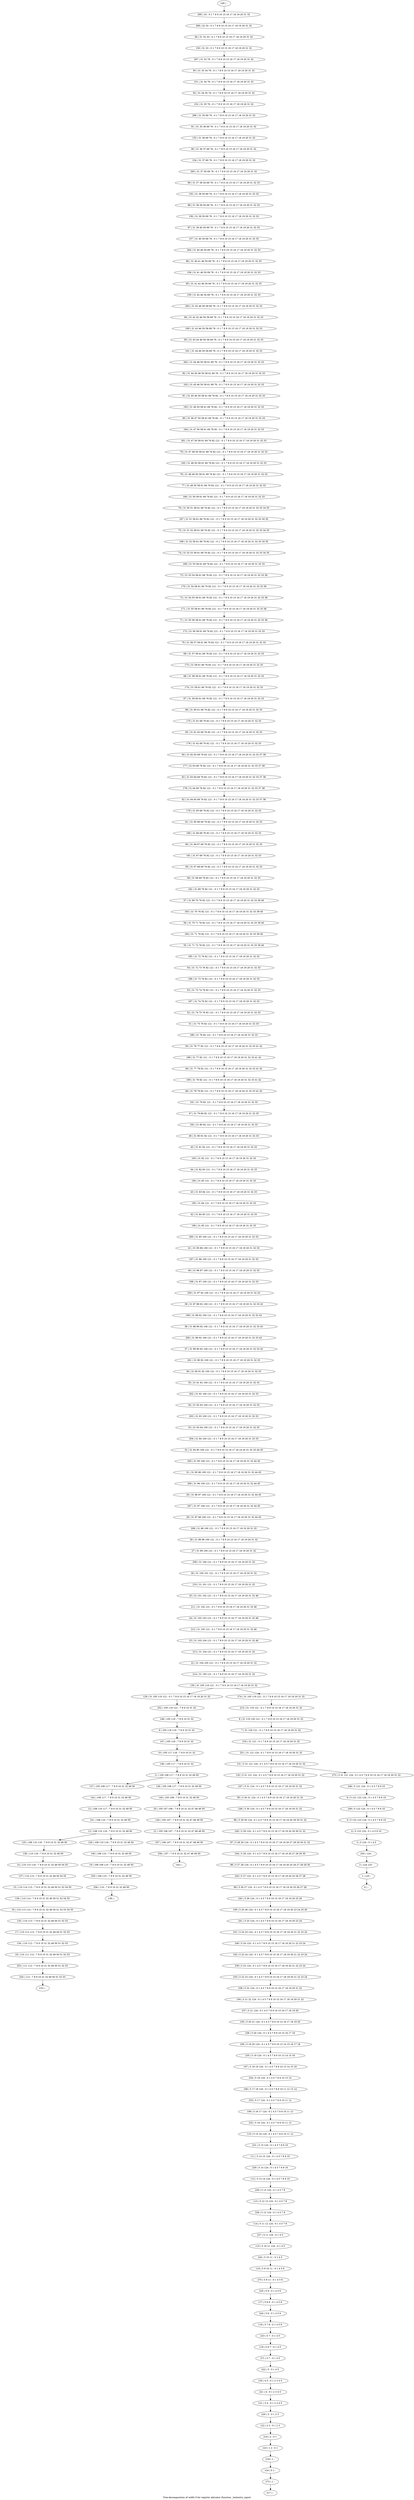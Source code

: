 digraph G {
graph [label="Tree-decomposition of width 9 for register allocator (function _textentry_input)"]
0[label="0 | : "];
1[label="1 | 125 : "];
2[label="2 | 124 125 : "];
3[label="3 | 5 124 : 0 1 4 5 "];
4[label="4 | 5 123 124 : 0 1 4 5 9 10 "];
5[label="5 | 5 122 123 124 : 0 1 4 5 7 8 9 10 "];
6[label="6 | 5 121 122 124 : 0 1 4 5 7 8 9 10 "];
7[label="7 | 31 120 121 : 0 1 7 8 9 10 15 16 17 18 19 20 31 32 "];
8[label="8 | 31 119 120 121 : 0 1 7 8 9 10 15 16 17 18 19 20 31 32 "];
9[label="9 | 105 118 119 : 7 8 9 10 31 32 "];
10[label="10 | 105 117 118 : 7 8 9 10 31 32 "];
11[label="11 | 105 108 117 : 7 8 9 10 31 32 49 50 "];
12[label="12 | 108 110 117 : 7 8 9 10 31 32 49 50 "];
13[label="13 | 108 110 116 : 7 8 9 10 31 32 49 50 "];
14[label="14 | 110 115 116 : 7 8 9 10 31 32 49 50 54 55 "];
15[label="15 | 110 114 115 : 7 8 9 10 31 32 49 50 51 52 54 55 "];
16[label="16 | 110 113 114 : 7 8 9 10 31 32 49 50 51 52 53 54 55 "];
17[label="17 | 110 112 113 : 7 8 9 10 31 32 49 50 51 52 53 "];
18[label="18 | 110 111 112 : 7 8 9 10 31 32 49 50 51 52 53 "];
19[label="19 | 108 109 110 : 7 8 9 10 31 32 49 50 "];
20[label="20 | 105 107 108 : 7 8 9 10 31 32 47 48 49 50 "];
21[label="21 | 105 106 107 : 7 8 9 10 31 32 47 48 49 50 "];
22[label="22 | 31 104 105 121 : 0 1 7 8 9 10 15 16 17 18 19 20 31 32 "];
23[label="23 | 31 103 104 121 : 0 1 7 8 9 10 15 16 17 18 19 20 31 32 46 "];
24[label="24 | 31 102 103 121 : 0 1 7 8 9 10 15 16 17 18 19 20 31 32 46 "];
25[label="25 | 31 101 102 121 : 0 1 7 8 9 10 15 16 17 18 19 20 31 32 46 "];
26[label="26 | 31 100 101 121 : 0 1 7 8 9 10 15 16 17 18 19 20 31 32 "];
27[label="27 | 31 99 100 121 : 0 1 7 8 9 10 15 16 17 18 19 20 31 32 "];
28[label="28 | 31 98 99 100 121 : 0 1 7 8 9 10 15 16 17 18 19 20 31 32 "];
29[label="29 | 31 97 98 100 121 : 0 1 7 8 9 10 15 16 17 18 19 20 31 32 44 45 "];
30[label="30 | 31 96 97 100 121 : 0 1 7 8 9 10 15 16 17 18 19 20 31 32 44 45 "];
31[label="31 | 31 95 96 100 121 : 0 1 7 8 9 10 15 16 17 18 19 20 31 32 44 45 "];
32[label="32 | 31 94 95 100 121 : 0 1 7 8 9 10 15 16 17 18 19 20 31 32 33 44 45 "];
33[label="33 | 31 93 94 100 121 : 0 1 7 8 9 10 15 16 17 18 19 20 31 32 33 "];
34[label="34 | 31 92 93 100 121 : 0 1 7 8 9 10 15 16 17 18 19 20 31 32 33 "];
35[label="35 | 31 91 92 100 121 : 0 1 7 8 9 10 15 16 17 18 19 20 31 32 33 "];
36[label="36 | 31 90 91 92 100 121 : 0 1 7 8 9 10 15 16 17 18 19 20 31 32 33 "];
37[label="37 | 31 89 90 92 100 121 : 0 1 7 8 9 10 15 16 17 18 19 20 31 32 33 43 "];
38[label="38 | 31 88 89 92 100 121 : 0 1 7 8 9 10 15 16 17 18 19 20 31 32 33 43 "];
39[label="39 | 31 87 88 92 100 121 : 0 1 7 8 9 10 15 16 17 18 19 20 31 32 33 43 "];
40[label="40 | 31 86 87 100 121 : 0 1 7 8 9 10 15 16 17 18 19 20 31 32 33 "];
41[label="41 | 31 85 86 100 121 : 0 1 7 8 9 10 15 16 17 18 19 20 31 32 33 "];
42[label="42 | 31 84 85 121 : 0 1 7 8 9 10 15 16 17 18 19 20 31 32 33 "];
43[label="43 | 31 83 84 121 : 0 1 7 8 9 10 15 16 17 18 19 20 31 32 33 "];
44[label="44 | 31 82 83 121 : 0 1 7 8 9 10 15 16 17 18 19 20 31 32 33 "];
45[label="45 | 31 81 82 121 : 0 1 7 8 9 10 15 16 17 18 19 20 31 32 33 "];
46[label="46 | 31 80 81 82 121 : 0 1 7 8 9 10 15 16 17 18 19 20 31 32 33 "];
47[label="47 | 31 79 80 82 121 : 0 1 7 8 9 10 15 16 17 18 19 20 31 32 33 "];
48[label="48 | 31 78 79 82 121 : 0 1 7 8 9 10 15 16 17 18 19 20 31 32 33 41 42 "];
49[label="49 | 31 77 78 82 121 : 0 1 7 8 9 10 15 16 17 18 19 20 31 32 33 41 42 "];
50[label="50 | 31 76 77 82 121 : 0 1 7 8 9 10 15 16 17 18 19 20 31 32 33 41 42 "];
51[label="51 | 31 75 76 82 121 : 0 1 7 8 9 10 15 16 17 18 19 20 31 32 33 "];
52[label="52 | 31 74 75 76 82 121 : 0 1 7 8 9 10 15 16 17 18 19 20 31 32 33 "];
53[label="53 | 31 73 74 76 82 121 : 0 1 7 8 9 10 15 16 17 18 19 20 31 32 33 "];
54[label="54 | 31 72 73 76 82 121 : 0 1 7 8 9 10 15 16 17 18 19 20 31 32 33 "];
55[label="55 | 31 71 72 76 82 121 : 0 1 7 8 9 10 15 16 17 18 19 20 31 32 33 39 40 "];
56[label="56 | 31 70 71 76 82 121 : 0 1 7 8 9 10 15 16 17 18 19 20 31 32 33 39 40 "];
57[label="57 | 31 69 70 76 82 121 : 0 1 7 8 9 10 15 16 17 18 19 20 31 32 33 39 40 "];
58[label="58 | 31 68 69 76 82 121 : 0 1 7 8 9 10 15 16 17 18 19 20 31 32 33 "];
59[label="59 | 31 67 68 69 76 82 121 : 0 1 7 8 9 10 15 16 17 18 19 20 31 32 33 "];
60[label="60 | 31 66 67 69 76 82 121 : 0 1 7 8 9 10 15 16 17 18 19 20 31 32 33 "];
61[label="61 | 31 65 66 69 76 82 121 : 0 1 7 8 9 10 15 16 17 18 19 20 31 32 33 "];
62[label="62 | 31 64 65 69 76 82 121 : 0 1 7 8 9 10 15 16 17 18 19 20 31 32 33 37 38 "];
63[label="63 | 31 63 64 69 76 82 121 : 0 1 7 8 9 10 15 16 17 18 19 20 31 32 33 37 38 "];
64[label="64 | 31 62 63 69 76 82 121 : 0 1 7 8 9 10 15 16 17 18 19 20 31 32 33 37 38 "];
65[label="65 | 31 61 62 69 76 82 121 : 0 1 7 8 9 10 15 16 17 18 19 20 31 32 33 "];
66[label="66 | 31 60 61 69 76 82 121 : 0 1 7 8 9 10 15 16 17 18 19 20 31 32 33 "];
67[label="67 | 31 59 60 61 69 76 82 121 : 0 1 7 8 9 10 15 16 17 18 19 20 31 32 33 "];
68[label="68 | 31 58 59 61 69 76 82 121 : 0 1 7 8 9 10 15 16 17 18 19 20 31 32 33 "];
69[label="69 | 31 57 58 61 69 76 82 121 : 0 1 7 8 9 10 15 16 17 18 19 20 31 32 33 "];
70[label="70 | 31 56 57 58 61 69 76 82 121 : 0 1 7 8 9 10 15 16 17 18 19 20 31 32 33 "];
71[label="71 | 31 55 56 58 61 69 76 82 121 : 0 1 7 8 9 10 15 16 17 18 19 20 31 32 33 36 "];
72[label="72 | 31 54 55 58 61 69 76 82 121 : 0 1 7 8 9 10 15 16 17 18 19 20 31 32 33 36 "];
73[label="73 | 31 53 54 58 61 69 76 82 121 : 0 1 7 8 9 10 15 16 17 18 19 20 31 32 33 36 "];
74[label="74 | 31 52 53 58 61 69 76 82 121 : 0 1 7 8 9 10 15 16 17 18 19 20 31 32 33 34 35 "];
75[label="75 | 31 51 52 58 61 69 76 82 121 : 0 1 7 8 9 10 15 16 17 18 19 20 31 32 33 34 35 "];
76[label="76 | 31 50 51 58 61 69 76 82 121 : 0 1 7 8 9 10 15 16 17 18 19 20 31 32 33 34 35 "];
77[label="77 | 31 49 50 58 61 69 76 82 121 : 0 1 7 8 9 10 15 16 17 18 19 20 31 32 33 "];
78[label="78 | 31 48 49 50 58 61 69 76 82 121 : 0 1 7 8 9 10 15 16 17 18 19 20 31 32 33 "];
79[label="79 | 31 47 48 50 58 61 69 76 82 121 : 0 1 7 8 9 10 15 16 17 18 19 20 31 32 33 "];
80[label="80 | 31 46 47 50 58 61 69 76 82 : 0 1 7 8 9 10 15 16 17 18 19 20 31 32 33 "];
81[label="81 | 31 45 46 50 58 61 69 76 82 : 0 1 7 8 9 10 15 16 17 18 19 20 31 32 33 "];
82[label="82 | 31 44 45 46 50 58 61 69 76 : 0 1 7 8 9 10 15 16 17 18 19 20 31 32 33 "];
83[label="83 | 31 43 44 46 50 58 69 76 : 0 1 7 8 9 10 15 16 17 18 19 20 31 32 33 "];
84[label="84 | 31 42 43 46 50 58 69 76 : 0 1 7 8 9 10 15 16 17 18 19 20 31 32 33 "];
85[label="85 | 31 41 42 46 50 69 76 : 0 1 7 8 9 10 15 16 17 18 19 20 31 32 33 "];
86[label="86 | 31 40 41 46 50 69 76 : 0 1 7 8 9 10 15 16 17 18 19 20 31 32 33 "];
87[label="87 | 31 39 40 50 69 76 : 0 1 7 8 9 10 15 16 17 18 19 20 31 32 33 "];
88[label="88 | 31 38 39 50 69 76 : 0 1 7 8 9 10 15 16 17 18 19 20 31 32 33 "];
89[label="89 | 31 37 38 50 69 76 : 0 1 7 8 9 10 15 16 17 18 19 20 31 32 33 "];
90[label="90 | 31 36 37 69 76 : 0 1 7 8 9 10 15 16 17 18 19 20 31 32 "];
91[label="91 | 31 35 36 69 76 : 0 1 7 8 9 10 15 16 17 18 19 20 31 32 "];
92[label="92 | 31 34 35 76 : 0 1 7 8 9 10 15 16 17 18 19 20 31 32 "];
93[label="93 | 31 33 34 76 : 0 1 7 8 9 10 15 16 17 18 19 20 31 32 "];
94[label="94 | 31 32 33 : 0 1 7 8 9 10 15 16 17 18 19 20 31 32 "];
95[label="95 | 5 30 31 124 : 0 1 4 5 7 8 9 10 15 16 17 18 19 20 31 32 "];
96[label="96 | 5 29 30 124 : 0 1 4 5 7 8 9 10 15 16 17 18 19 20 29 30 31 32 "];
97[label="97 | 5 28 29 124 : 0 1 4 5 7 8 9 10 15 16 17 18 19 20 27 28 29 30 31 32 "];
98[label="98 | 5 27 28 124 : 0 1 4 5 7 8 9 10 15 16 17 18 19 20 25 26 27 28 29 30 "];
99[label="99 | 5 26 27 124 : 0 1 4 5 7 8 9 10 15 16 17 18 19 20 25 26 27 28 "];
100[label="100 | 5 25 26 124 : 0 1 4 5 7 8 9 10 15 16 17 18 19 20 23 24 25 26 "];
101[label="101 | 5 24 25 124 : 0 1 4 5 7 8 9 10 15 16 17 18 19 20 21 22 23 24 "];
102[label="102 | 5 23 24 124 : 0 1 4 5 7 8 9 10 15 16 17 18 19 20 21 22 23 24 "];
103[label="103 | 5 22 23 124 : 0 1 4 5 7 8 9 10 15 16 17 18 19 20 21 22 23 24 "];
104[label="104 | 5 21 22 124 : 0 1 4 5 7 8 9 10 15 16 17 18 19 20 21 22 "];
105[label="105 | 5 20 21 124 : 0 1 4 5 7 8 9 10 15 16 17 18 19 20 "];
106[label="106 | 5 19 20 124 : 0 1 4 5 7 8 9 10 13 14 15 16 17 18 "];
107[label="107 | 5 18 19 124 : 0 1 4 5 7 8 9 10 13 14 15 16 "];
108[label="108 | 5 17 18 124 : 0 1 4 5 7 8 9 10 11 12 13 14 "];
109[label="109 | 5 16 17 124 : 0 1 4 5 7 8 9 10 11 12 "];
110[label="110 | 5 15 16 124 : 0 1 4 5 7 8 9 10 11 12 "];
111[label="111 | 5 14 15 124 : 0 1 4 5 7 8 9 10 "];
112[label="112 | 5 13 14 124 : 0 1 4 5 7 8 9 10 "];
113[label="113 | 5 12 13 124 : 0 1 4 5 7 8 "];
114[label="114 | 5 11 12 124 : 0 1 4 5 7 8 "];
115[label="115 | 5 10 11 124 : 0 1 4 5 "];
116[label="116 | 5 9 10 11 : 0 1 4 5 6 "];
117[label="117 | 5 8 9 : 0 1 4 5 6 "];
118[label="118 | 5 7 8 : 0 1 4 5 6 "];
119[label="119 | 5 6 7 : 0 1 4 5 "];
120[label="120 | 4 5 : 0 1 2 3 4 5 "];
121[label="121 | 3 4 : 0 1 2 3 4 5 "];
122[label="122 | 2 3 : 0 1 2 3 "];
123[label="123 | 1 2 : 0 1 "];
124[label="124 | 0 1 : "];
125[label="125 | 108 110 116 : 7 8 9 10 31 32 49 50 "];
126[label="126 | 108 110 116 : 7 8 9 10 31 32 49 50 "];
127[label="127 | 105 108 117 : 7 8 9 10 31 32 49 50 "];
128[label="128 | 105 108 117 : 7 8 9 10 31 32 49 50 "];
129[label="129 | 31 105 119 121 : 0 1 7 8 9 10 15 16 17 18 19 20 31 32 "];
130[label="130 | 31 105 119 121 : 0 1 7 8 9 10 15 16 17 18 19 20 31 32 "];
131[label="131 | 5 31 121 124 : 0 1 4 5 7 8 9 10 15 16 17 18 19 20 31 32 "];
132[label="132 | 5 31 121 124 : 0 1 4 5 7 8 9 10 15 16 17 18 19 20 31 32 "];
133[label="133 | : "];
134[label="134 | 110 112 : 7 8 9 10 31 32 49 50 51 52 53 "];
135[label="135 | 110 113 : 7 8 9 10 31 32 49 50 51 52 53 "];
136[label="136 | 110 114 : 7 8 9 10 31 32 49 50 51 52 54 55 "];
137[label="137 | 110 115 : 7 8 9 10 31 32 49 50 54 55 "];
138[label="138 | 110 116 : 7 8 9 10 31 32 49 50 "];
139[label="139 | : "];
140[label="140 | 108 110 : 7 8 9 10 31 32 49 50 "];
141[label="141 | 108 110 : 7 8 9 10 31 32 49 50 "];
142[label="142 | 108 117 : 7 8 9 10 31 32 49 50 "];
143[label="143 | : "];
144[label="144 | 105 107 : 7 8 9 10 31 32 47 48 49 50 "];
145[label="145 | 105 108 : 7 8 9 10 31 32 49 50 "];
146[label="146 | 105 117 : 7 8 9 10 31 32 "];
147[label="147 | 105 118 : 7 8 9 10 31 32 "];
148[label="148 | 105 119 : 7 8 9 10 31 32 "];
149[label="149 | : "];
150[label="150 | 31 33 : 0 1 7 8 9 10 15 16 17 18 19 20 31 32 "];
151[label="151 | 31 34 76 : 0 1 7 8 9 10 15 16 17 18 19 20 31 32 "];
152[label="152 | 31 35 76 : 0 1 7 8 9 10 15 16 17 18 19 20 31 32 "];
153[label="153 | 31 36 69 76 : 0 1 7 8 9 10 15 16 17 18 19 20 31 32 "];
154[label="154 | 31 37 69 76 : 0 1 7 8 9 10 15 16 17 18 19 20 31 32 "];
155[label="155 | 31 38 50 69 76 : 0 1 7 8 9 10 15 16 17 18 19 20 31 32 33 "];
156[label="156 | 31 39 50 69 76 : 0 1 7 8 9 10 15 16 17 18 19 20 31 32 33 "];
157[label="157 | 31 40 50 69 76 : 0 1 7 8 9 10 15 16 17 18 19 20 31 32 33 "];
158[label="158 | 31 41 46 50 69 76 : 0 1 7 8 9 10 15 16 17 18 19 20 31 32 33 "];
159[label="159 | 31 42 46 50 69 76 : 0 1 7 8 9 10 15 16 17 18 19 20 31 32 33 "];
160[label="160 | 31 43 46 50 58 69 76 : 0 1 7 8 9 10 15 16 17 18 19 20 31 32 33 "];
161[label="161 | 31 44 46 50 58 69 76 : 0 1 7 8 9 10 15 16 17 18 19 20 31 32 33 "];
162[label="162 | 31 45 46 50 58 61 69 76 : 0 1 7 8 9 10 15 16 17 18 19 20 31 32 33 "];
163[label="163 | 31 46 50 58 61 69 76 82 : 0 1 7 8 9 10 15 16 17 18 19 20 31 32 33 "];
164[label="164 | 31 47 50 58 61 69 76 82 : 0 1 7 8 9 10 15 16 17 18 19 20 31 32 33 "];
165[label="165 | 31 48 50 58 61 69 76 82 121 : 0 1 7 8 9 10 15 16 17 18 19 20 31 32 33 "];
166[label="166 | 31 50 58 61 69 76 82 121 : 0 1 7 8 9 10 15 16 17 18 19 20 31 32 33 "];
167[label="167 | 31 51 58 61 69 76 82 121 : 0 1 7 8 9 10 15 16 17 18 19 20 31 32 33 34 35 "];
168[label="168 | 31 52 58 61 69 76 82 121 : 0 1 7 8 9 10 15 16 17 18 19 20 31 32 33 34 35 "];
169[label="169 | 31 53 58 61 69 76 82 121 : 0 1 7 8 9 10 15 16 17 18 19 20 31 32 33 "];
170[label="170 | 31 54 58 61 69 76 82 121 : 0 1 7 8 9 10 15 16 17 18 19 20 31 32 33 36 "];
171[label="171 | 31 55 58 61 69 76 82 121 : 0 1 7 8 9 10 15 16 17 18 19 20 31 32 33 36 "];
172[label="172 | 31 56 58 61 69 76 82 121 : 0 1 7 8 9 10 15 16 17 18 19 20 31 32 33 "];
173[label="173 | 31 58 61 69 76 82 121 : 0 1 7 8 9 10 15 16 17 18 19 20 31 32 33 "];
174[label="174 | 31 59 61 69 76 82 121 : 0 1 7 8 9 10 15 16 17 18 19 20 31 32 33 "];
175[label="175 | 31 61 69 76 82 121 : 0 1 7 8 9 10 15 16 17 18 19 20 31 32 33 "];
176[label="176 | 31 62 69 76 82 121 : 0 1 7 8 9 10 15 16 17 18 19 20 31 32 33 "];
177[label="177 | 31 63 69 76 82 121 : 0 1 7 8 9 10 15 16 17 18 19 20 31 32 33 37 38 "];
178[label="178 | 31 64 69 76 82 121 : 0 1 7 8 9 10 15 16 17 18 19 20 31 32 33 37 38 "];
179[label="179 | 31 65 69 76 82 121 : 0 1 7 8 9 10 15 16 17 18 19 20 31 32 33 "];
180[label="180 | 31 66 69 76 82 121 : 0 1 7 8 9 10 15 16 17 18 19 20 31 32 33 "];
181[label="181 | 31 67 69 76 82 121 : 0 1 7 8 9 10 15 16 17 18 19 20 31 32 33 "];
182[label="182 | 31 69 76 82 121 : 0 1 7 8 9 10 15 16 17 18 19 20 31 32 33 "];
183[label="183 | 31 70 76 82 121 : 0 1 7 8 9 10 15 16 17 18 19 20 31 32 33 39 40 "];
184[label="184 | 31 71 76 82 121 : 0 1 7 8 9 10 15 16 17 18 19 20 31 32 33 39 40 "];
185[label="185 | 31 72 76 82 121 : 0 1 7 8 9 10 15 16 17 18 19 20 31 32 33 "];
186[label="186 | 31 73 76 82 121 : 0 1 7 8 9 10 15 16 17 18 19 20 31 32 33 "];
187[label="187 | 31 74 76 82 121 : 0 1 7 8 9 10 15 16 17 18 19 20 31 32 33 "];
188[label="188 | 31 76 82 121 : 0 1 7 8 9 10 15 16 17 18 19 20 31 32 33 "];
189[label="189 | 31 77 82 121 : 0 1 7 8 9 10 15 16 17 18 19 20 31 32 33 41 42 "];
190[label="190 | 31 78 82 121 : 0 1 7 8 9 10 15 16 17 18 19 20 31 32 33 41 42 "];
191[label="191 | 31 79 82 121 : 0 1 7 8 9 10 15 16 17 18 19 20 31 32 33 "];
192[label="192 | 31 80 82 121 : 0 1 7 8 9 10 15 16 17 18 19 20 31 32 33 "];
193[label="193 | 31 82 121 : 0 1 7 8 9 10 15 16 17 18 19 20 31 32 33 "];
194[label="194 | 31 83 121 : 0 1 7 8 9 10 15 16 17 18 19 20 31 32 33 "];
195[label="195 | 31 84 121 : 0 1 7 8 9 10 15 16 17 18 19 20 31 32 33 "];
196[label="196 | 31 85 121 : 0 1 7 8 9 10 15 16 17 18 19 20 31 32 33 "];
197[label="197 | 31 86 100 121 : 0 1 7 8 9 10 15 16 17 18 19 20 31 32 33 "];
198[label="198 | 31 87 100 121 : 0 1 7 8 9 10 15 16 17 18 19 20 31 32 33 "];
199[label="199 | 31 88 92 100 121 : 0 1 7 8 9 10 15 16 17 18 19 20 31 32 33 43 "];
200[label="200 | 31 89 92 100 121 : 0 1 7 8 9 10 15 16 17 18 19 20 31 32 33 43 "];
201[label="201 | 31 90 92 100 121 : 0 1 7 8 9 10 15 16 17 18 19 20 31 32 33 "];
202[label="202 | 31 92 100 121 : 0 1 7 8 9 10 15 16 17 18 19 20 31 32 33 "];
203[label="203 | 31 93 100 121 : 0 1 7 8 9 10 15 16 17 18 19 20 31 32 33 "];
204[label="204 | 31 94 100 121 : 0 1 7 8 9 10 15 16 17 18 19 20 31 32 33 "];
205[label="205 | 31 95 100 121 : 0 1 7 8 9 10 15 16 17 18 19 20 31 32 44 45 "];
206[label="206 | 31 96 100 121 : 0 1 7 8 9 10 15 16 17 18 19 20 31 32 44 45 "];
207[label="207 | 31 97 100 121 : 0 1 7 8 9 10 15 16 17 18 19 20 31 32 44 45 "];
208[label="208 | 31 98 100 121 : 0 1 7 8 9 10 15 16 17 18 19 20 31 32 "];
209[label="209 | 31 100 121 : 0 1 7 8 9 10 15 16 17 18 19 20 31 32 "];
210[label="210 | 31 101 121 : 0 1 7 8 9 10 15 16 17 18 19 20 31 32 "];
211[label="211 | 31 102 121 : 0 1 7 8 9 10 15 16 17 18 19 20 31 32 46 "];
212[label="212 | 31 103 121 : 0 1 7 8 9 10 15 16 17 18 19 20 31 32 46 "];
213[label="213 | 31 104 121 : 0 1 7 8 9 10 15 16 17 18 19 20 31 32 "];
214[label="214 | 31 105 121 : 0 1 7 8 9 10 15 16 17 18 19 20 31 32 "];
215[label="215 | 31 119 121 : 0 1 7 8 9 10 15 16 17 18 19 20 31 32 "];
216[label="216 | 31 121 : 0 1 7 8 9 10 15 16 17 18 19 20 31 32 "];
217[label="217 | : "];
218[label="218 | 1 : "];
219[label="219 | 2 : 0 1 "];
220[label="220 | 3 : 0 1 2 3 "];
221[label="221 | 4 : 0 1 2 3 4 5 "];
222[label="222 | 5 : 0 1 4 5 "];
223[label="223 | 5 7 : 0 1 4 5 "];
224[label="224 | 5 8 : 0 1 4 5 6 "];
225[label="225 | 5 9 : 0 1 4 5 6 "];
226[label="226 | 5 10 11 : 0 1 4 5 "];
227[label="227 | 5 11 124 : 0 1 4 5 "];
228[label="228 | 5 12 124 : 0 1 4 5 7 8 "];
229[label="229 | 5 13 124 : 0 1 4 5 7 8 "];
230[label="230 | 5 14 124 : 0 1 4 5 7 8 9 10 "];
231[label="231 | 5 15 124 : 0 1 4 5 7 8 9 10 "];
232[label="232 | 5 16 124 : 0 1 4 5 7 8 9 10 11 12 "];
233[label="233 | 5 17 124 : 0 1 4 5 7 8 9 10 11 12 "];
234[label="234 | 5 18 124 : 0 1 4 5 7 8 9 10 13 14 "];
235[label="235 | 5 19 124 : 0 1 4 5 7 8 9 10 13 14 15 16 "];
236[label="236 | 5 20 124 : 0 1 4 5 7 8 9 10 15 16 17 18 "];
237[label="237 | 5 21 124 : 0 1 4 5 7 8 9 10 15 16 17 18 19 20 "];
238[label="238 | 5 22 124 : 0 1 4 5 7 8 9 10 15 16 17 18 19 20 21 22 "];
239[label="239 | 5 23 124 : 0 1 4 5 7 8 9 10 15 16 17 18 19 20 21 22 23 24 "];
240[label="240 | 5 24 124 : 0 1 4 5 7 8 9 10 15 16 17 18 19 20 21 22 23 24 "];
241[label="241 | 5 25 124 : 0 1 4 5 7 8 9 10 15 16 17 18 19 20 23 24 "];
242[label="242 | 5 26 124 : 0 1 4 5 7 8 9 10 15 16 17 18 19 20 25 26 "];
243[label="243 | 5 27 124 : 0 1 4 5 7 8 9 10 15 16 17 18 19 20 25 26 27 28 "];
244[label="244 | 5 28 124 : 0 1 4 5 7 8 9 10 15 16 17 18 19 20 27 28 29 30 "];
245[label="245 | 5 29 124 : 0 1 4 5 7 8 9 10 15 16 17 18 19 20 29 30 31 32 "];
246[label="246 | 5 30 124 : 0 1 4 5 7 8 9 10 15 16 17 18 19 20 31 32 "];
247[label="247 | 5 31 124 : 0 1 4 5 7 8 9 10 15 16 17 18 19 20 31 32 "];
248[label="248 | 5 121 124 : 0 1 4 5 7 8 9 10 "];
249[label="249 | 5 122 124 : 0 1 4 5 7 8 9 10 "];
250[label="250 | 124 : "];
251[label="251 | 31 121 124 : 0 1 7 8 9 10 15 16 17 18 19 20 31 32 "];
252[label="252 | 105 119 121 : 7 8 9 10 31 32 "];
253[label="253 | 111 112 : 7 8 9 10 31 32 49 50 51 52 53 "];
254[label="254 | 112 : 7 8 9 10 31 32 49 50 51 52 53 "];
255[label="255 | 109 110 : 7 8 9 10 31 32 49 50 "];
256[label="256 | 110 : 7 8 9 10 31 32 49 50 "];
257[label="257 | 106 107 : 7 8 9 10 31 32 47 48 49 50 "];
258[label="258 | 107 : 7 8 9 10 31 32 47 48 49 50 "];
259[label="259 | 31 87 92 100 121 : 0 1 7 8 9 10 15 16 17 18 19 20 31 32 33 "];
260[label="260 | 31 85 100 121 : 0 1 7 8 9 10 15 16 17 18 19 20 31 32 33 "];
261[label="261 | 31 47 50 58 61 69 76 82 121 : 0 1 7 8 9 10 15 16 17 18 19 20 31 32 33 "];
262[label="262 | 31 44 46 50 58 61 69 76 : 0 1 7 8 9 10 15 16 17 18 19 20 31 32 33 "];
263[label="263 | 31 42 46 50 58 69 76 : 0 1 7 8 9 10 15 16 17 18 19 20 31 32 33 "];
264[label="264 | 31 40 46 50 69 76 : 0 1 7 8 9 10 15 16 17 18 19 20 31 32 33 "];
265[label="265 | 31 37 50 69 76 : 0 1 7 8 9 10 15 16 17 18 19 20 31 32 "];
266[label="266 | 31 35 69 76 : 0 1 7 8 9 10 15 16 17 18 19 20 31 32 "];
267[label="267 | 31 33 76 : 0 1 7 8 9 10 15 16 17 18 19 20 31 32 "];
268[label="268 | 32 33 : 0 1 7 8 9 10 15 16 17 18 19 20 31 32 "];
269[label="269 | 33 : 0 1 7 8 9 10 15 16 17 18 19 20 31 32 "];
270[label="270 | 5 9 11 : 0 1 4 5 6 "];
271[label="271 | 5 7 : 0 1 4 5 "];
272[label="272 | 1 : "];
273[label="273 | 5 31 121 124 : 0 1 4 5 7 8 9 10 15 16 17 18 19 20 31 32 "];
274[label="274 | 31 105 119 121 : 0 1 7 8 9 10 15 16 17 18 19 20 31 32 "];
13->125 ;
13->126 ;
11->127 ;
11->128 ;
134->18 ;
17->134 ;
135->17 ;
16->135 ;
136->16 ;
15->136 ;
137->15 ;
14->137 ;
138->14 ;
125->138 ;
140->19 ;
126->140 ;
141->13 ;
12->141 ;
142->12 ;
127->142 ;
144->21 ;
20->144 ;
145->20 ;
128->145 ;
146->11 ;
10->146 ;
147->10 ;
9->147 ;
148->9 ;
218->124 ;
123->218 ;
219->123 ;
122->219 ;
220->122 ;
121->220 ;
221->121 ;
120->221 ;
222->120 ;
223->119 ;
118->223 ;
224->118 ;
117->224 ;
225->117 ;
226->116 ;
115->226 ;
227->115 ;
114->227 ;
228->114 ;
113->228 ;
229->113 ;
112->229 ;
230->112 ;
111->230 ;
231->111 ;
110->231 ;
232->110 ;
109->232 ;
233->109 ;
108->233 ;
234->108 ;
107->234 ;
235->107 ;
106->235 ;
236->106 ;
105->236 ;
237->105 ;
104->237 ;
238->104 ;
103->238 ;
239->103 ;
102->239 ;
240->102 ;
101->240 ;
241->101 ;
100->241 ;
242->100 ;
99->242 ;
243->99 ;
98->243 ;
244->98 ;
97->244 ;
245->97 ;
96->245 ;
246->96 ;
95->246 ;
247->95 ;
132->247 ;
252->148 ;
129->252 ;
18->253 ;
254->133 ;
253->254 ;
19->255 ;
256->139 ;
255->256 ;
21->257 ;
258->143 ;
257->258 ;
270->225 ;
116->270 ;
271->222 ;
119->271 ;
272->217 ;
124->272 ;
149->269 ;
269->268 ;
268->94 ;
94->150 ;
150->267 ;
267->93 ;
93->151 ;
151->92 ;
92->152 ;
152->266 ;
266->91 ;
91->153 ;
153->90 ;
90->154 ;
154->265 ;
265->89 ;
89->155 ;
155->88 ;
88->156 ;
156->87 ;
87->157 ;
157->264 ;
264->86 ;
86->158 ;
158->85 ;
85->159 ;
159->263 ;
263->84 ;
84->160 ;
160->83 ;
83->161 ;
161->262 ;
262->82 ;
82->162 ;
162->81 ;
81->163 ;
163->80 ;
80->164 ;
164->261 ;
261->79 ;
79->165 ;
165->78 ;
78->77 ;
77->166 ;
166->76 ;
76->167 ;
167->75 ;
75->168 ;
168->74 ;
74->169 ;
169->73 ;
73->170 ;
170->72 ;
72->171 ;
171->71 ;
71->172 ;
172->70 ;
70->69 ;
69->173 ;
173->68 ;
68->174 ;
174->67 ;
67->66 ;
66->175 ;
175->65 ;
65->176 ;
176->64 ;
64->177 ;
177->63 ;
63->178 ;
178->62 ;
62->179 ;
179->61 ;
61->180 ;
180->60 ;
60->181 ;
181->59 ;
59->58 ;
58->182 ;
182->57 ;
57->183 ;
183->56 ;
56->184 ;
184->55 ;
55->185 ;
185->54 ;
54->186 ;
186->53 ;
53->187 ;
187->52 ;
52->51 ;
51->188 ;
188->50 ;
50->189 ;
189->49 ;
49->190 ;
190->48 ;
48->191 ;
191->47 ;
47->192 ;
192->46 ;
46->45 ;
45->193 ;
193->44 ;
44->194 ;
194->43 ;
43->195 ;
195->42 ;
42->196 ;
196->260 ;
260->41 ;
41->197 ;
197->40 ;
40->198 ;
198->259 ;
259->39 ;
39->199 ;
199->38 ;
38->200 ;
200->37 ;
37->201 ;
201->36 ;
36->35 ;
35->202 ;
202->34 ;
34->203 ;
203->33 ;
33->204 ;
204->32 ;
32->205 ;
205->31 ;
31->206 ;
206->30 ;
30->207 ;
207->29 ;
29->208 ;
208->28 ;
28->27 ;
27->209 ;
209->26 ;
26->210 ;
210->25 ;
25->211 ;
211->24 ;
24->212 ;
212->23 ;
23->213 ;
213->22 ;
22->214 ;
214->130 ;
215->8 ;
8->7 ;
7->216 ;
216->251 ;
251->131 ;
248->6 ;
6->249 ;
249->5 ;
5->4 ;
4->3 ;
3->250 ;
250->2 ;
2->1 ;
1->0 ;
273->248 ;
274->215 ;
131->132 ;
131->273 ;
130->129 ;
130->274 ;
}
